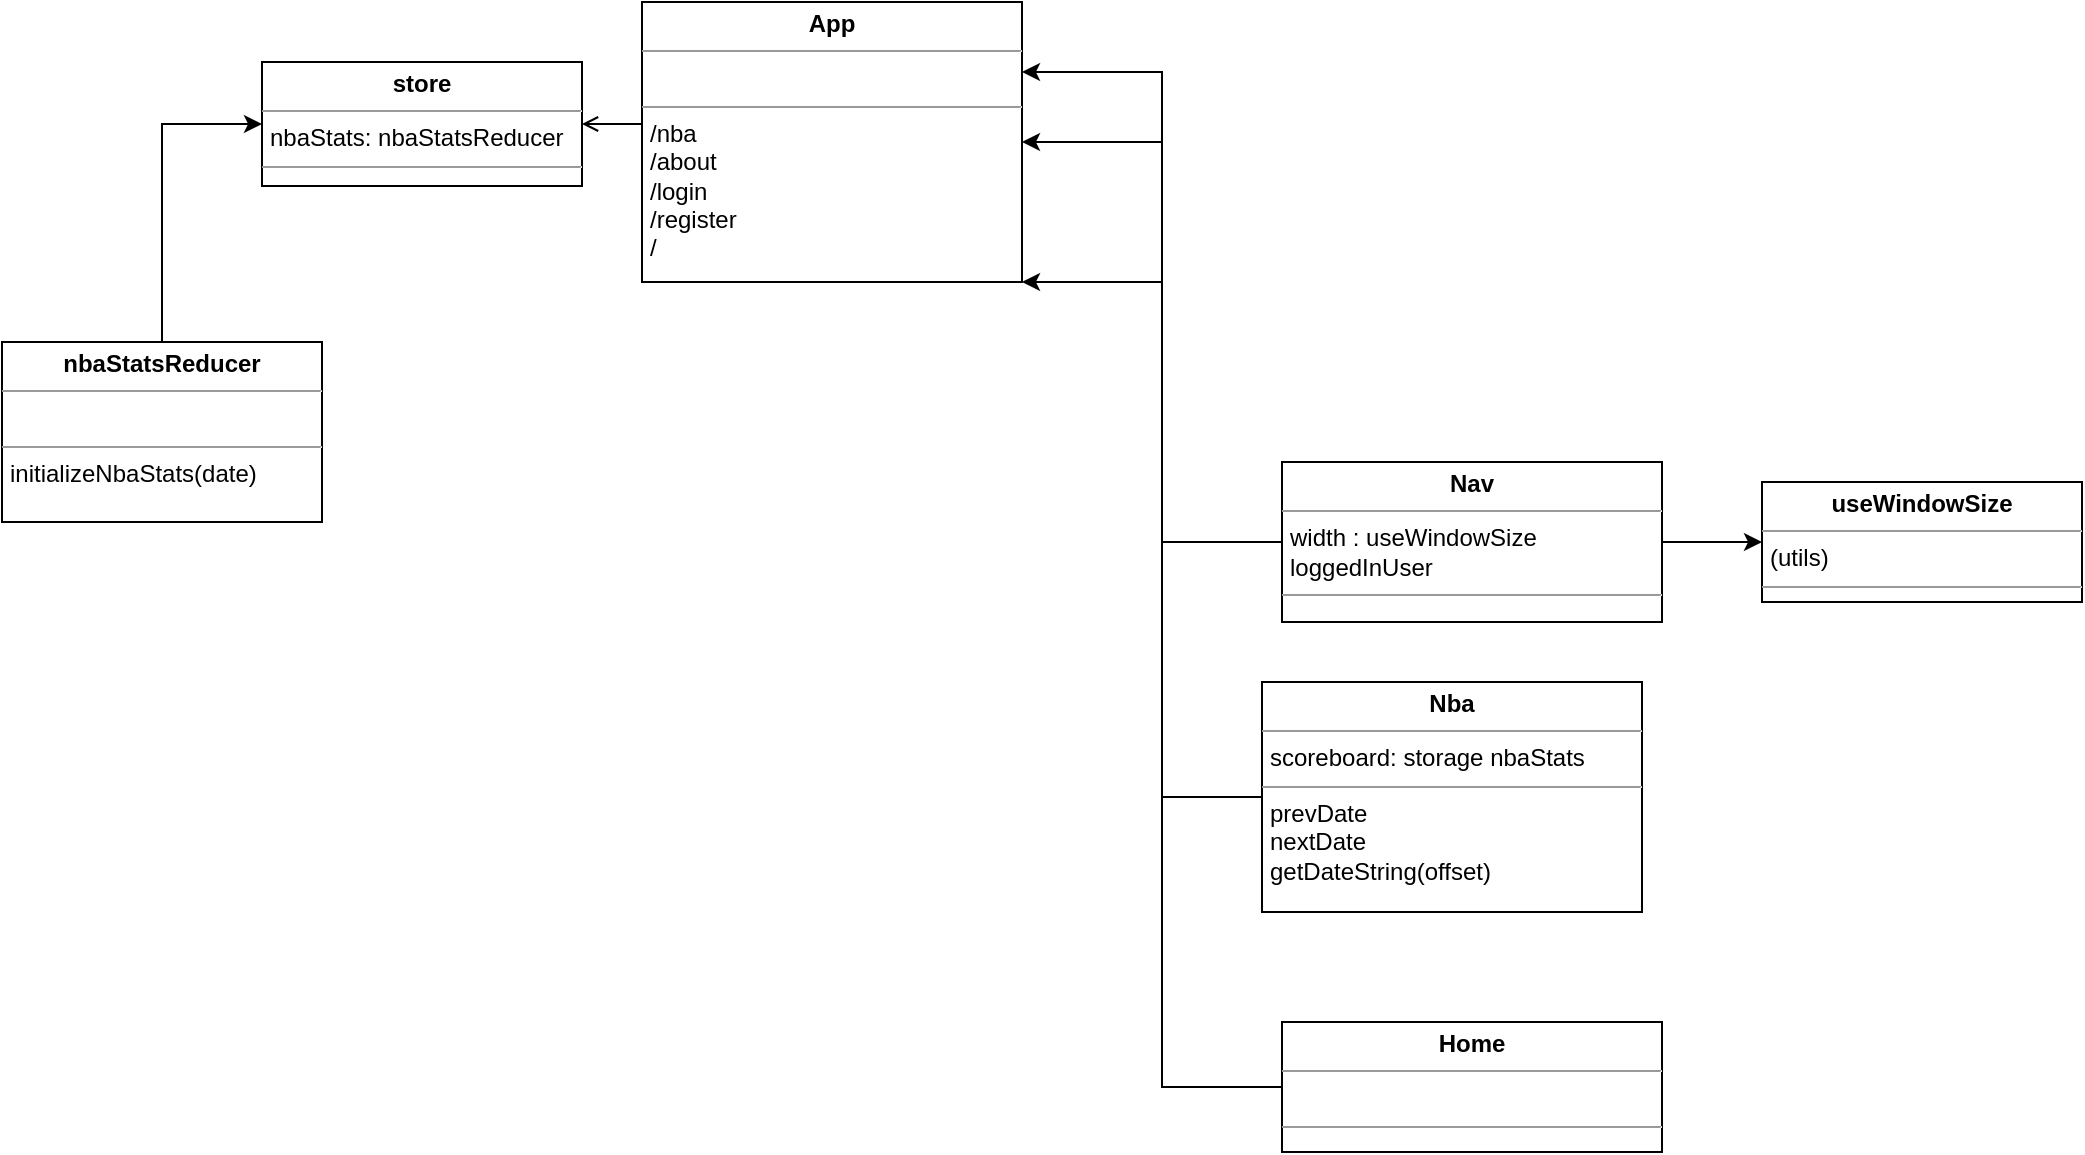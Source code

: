 <mxfile version="14.6.5" type="device"><diagram id="C5RBs43oDa-KdzZeNtuy" name="Page-1"><mxGraphModel dx="1422" dy="762" grid="1" gridSize="10" guides="1" tooltips="1" connect="1" arrows="1" fold="1" page="1" pageScale="1" pageWidth="827" pageHeight="1169" math="0" shadow="0"><root><mxCell id="WIyWlLk6GJQsqaUBKTNV-0"/><mxCell id="WIyWlLk6GJQsqaUBKTNV-1" parent="WIyWlLk6GJQsqaUBKTNV-0"/><mxCell id="zkfFHV4jXpPFQw0GAbJ--26" value="" style="endArrow=open;shadow=0;strokeWidth=1;rounded=0;endFill=1;edgeStyle=elbowEdgeStyle;elbow=vertical;exitX=0;exitY=0.25;exitDx=0;exitDy=0;entryX=1;entryY=0.5;entryDx=0;entryDy=0;" parent="WIyWlLk6GJQsqaUBKTNV-1" source="ImgR6LBVS1HmZwphv1vM-30" target="ImgR6LBVS1HmZwphv1vM-31" edge="1"><mxGeometry x="0.5" y="41" relative="1" as="geometry"><mxPoint x="400" y="145" as="sourcePoint"/><mxPoint x="200" y="145" as="targetPoint"/><mxPoint x="-40" y="32" as="offset"/><Array as="points"><mxPoint x="440" y="171"/></Array></mxGeometry></mxCell><mxCell id="ImgR6LBVS1HmZwphv1vM-29" style="edgeStyle=orthogonalEdgeStyle;rounded=0;orthogonalLoop=1;jettySize=auto;html=1;entryX=1;entryY=0.5;entryDx=0;entryDy=0;exitX=0;exitY=0.5;exitDx=0;exitDy=0;" edge="1" parent="WIyWlLk6GJQsqaUBKTNV-1" source="ImgR6LBVS1HmZwphv1vM-37" target="ImgR6LBVS1HmZwphv1vM-30"><mxGeometry relative="1" as="geometry"><mxPoint x="530" y="190" as="targetPoint"/><mxPoint x="740" y="430" as="sourcePoint"/><Array as="points"><mxPoint x="620" y="508"/><mxPoint x="620" y="180"/></Array></mxGeometry></mxCell><mxCell id="ImgR6LBVS1HmZwphv1vM-27" style="edgeStyle=orthogonalEdgeStyle;rounded=0;orthogonalLoop=1;jettySize=auto;html=1;entryX=0;entryY=0.5;entryDx=0;entryDy=0;exitX=1;exitY=0.5;exitDx=0;exitDy=0;" edge="1" parent="WIyWlLk6GJQsqaUBKTNV-1" source="ImgR6LBVS1HmZwphv1vM-33" target="ImgR6LBVS1HmZwphv1vM-40"><mxGeometry relative="1" as="geometry"><mxPoint x="1060" y="369" as="sourcePoint"/><mxPoint x="910" y="406.5" as="targetPoint"/></mxGeometry></mxCell><mxCell id="ImgR6LBVS1HmZwphv1vM-30" value="&lt;p style=&quot;margin: 0px ; margin-top: 4px ; text-align: center&quot;&gt;&lt;b&gt;App&lt;/b&gt;&lt;/p&gt;&lt;hr size=&quot;1&quot;&gt;&lt;p style=&quot;margin: 0px ; margin-left: 4px&quot;&gt;&lt;br&gt;&lt;/p&gt;&lt;hr size=&quot;1&quot;&gt;&lt;p style=&quot;margin: 0px ; margin-left: 4px&quot;&gt;/nba&lt;/p&gt;&lt;p style=&quot;margin: 0px ; margin-left: 4px&quot;&gt;/about&lt;/p&gt;&lt;p style=&quot;margin: 0px ; margin-left: 4px&quot;&gt;/login&lt;/p&gt;&lt;p style=&quot;margin: 0px ; margin-left: 4px&quot;&gt;/register&lt;/p&gt;&lt;p style=&quot;margin: 0px ; margin-left: 4px&quot;&gt;/&lt;/p&gt;" style="verticalAlign=top;align=left;overflow=fill;fontSize=12;fontFamily=Helvetica;html=1;" vertex="1" parent="WIyWlLk6GJQsqaUBKTNV-1"><mxGeometry x="360" y="110" width="190" height="140" as="geometry"/></mxCell><mxCell id="ImgR6LBVS1HmZwphv1vM-31" value="&lt;p style=&quot;margin: 0px ; margin-top: 4px ; text-align: center&quot;&gt;&lt;b&gt;store&lt;/b&gt;&lt;/p&gt;&lt;hr size=&quot;1&quot;&gt;&lt;p style=&quot;margin: 0px ; margin-left: 4px&quot;&gt;nbaStats: nbaStatsReducer&lt;/p&gt;&lt;hr size=&quot;1&quot;&gt;&lt;p style=&quot;margin: 0px ; margin-left: 4px&quot;&gt;&lt;br&gt;&lt;/p&gt;" style="verticalAlign=top;align=left;overflow=fill;fontSize=12;fontFamily=Helvetica;html=1;" vertex="1" parent="WIyWlLk6GJQsqaUBKTNV-1"><mxGeometry x="170" y="140" width="160" height="62" as="geometry"/></mxCell><mxCell id="ImgR6LBVS1HmZwphv1vM-38" style="edgeStyle=orthogonalEdgeStyle;rounded=0;orthogonalLoop=1;jettySize=auto;html=1;entryX=1;entryY=0.25;entryDx=0;entryDy=0;" edge="1" parent="WIyWlLk6GJQsqaUBKTNV-1" source="ImgR6LBVS1HmZwphv1vM-33" target="ImgR6LBVS1HmZwphv1vM-30"><mxGeometry relative="1" as="geometry"><Array as="points"><mxPoint x="620" y="380"/><mxPoint x="620" y="145"/></Array></mxGeometry></mxCell><mxCell id="ImgR6LBVS1HmZwphv1vM-33" value="&lt;p style=&quot;margin: 0px ; margin-top: 4px ; text-align: center&quot;&gt;&lt;b&gt;Nav&lt;/b&gt;&lt;/p&gt;&lt;hr size=&quot;1&quot;&gt;&lt;p style=&quot;margin: 0px ; margin-left: 4px&quot;&gt;width : useWindowSize&lt;/p&gt;&lt;p style=&quot;margin: 0px ; margin-left: 4px&quot;&gt;loggedInUser&lt;/p&gt;&lt;hr size=&quot;1&quot;&gt;&lt;p style=&quot;margin: 0px ; margin-left: 4px&quot;&gt;&lt;br&gt;&lt;/p&gt;&lt;p style=&quot;margin: 0px ; margin-left: 4px&quot;&gt;&lt;br&gt;&lt;/p&gt;" style="verticalAlign=top;align=left;overflow=fill;fontSize=12;fontFamily=Helvetica;html=1;" vertex="1" parent="WIyWlLk6GJQsqaUBKTNV-1"><mxGeometry x="680" y="340" width="190" height="80" as="geometry"/></mxCell><mxCell id="ImgR6LBVS1HmZwphv1vM-35" style="edgeStyle=orthogonalEdgeStyle;rounded=0;orthogonalLoop=1;jettySize=auto;html=1;entryX=1;entryY=1;entryDx=0;entryDy=0;" edge="1" parent="WIyWlLk6GJQsqaUBKTNV-1" source="ImgR6LBVS1HmZwphv1vM-34" target="ImgR6LBVS1HmZwphv1vM-30"><mxGeometry relative="1" as="geometry"><mxPoint x="640" y="537.5" as="targetPoint"/><Array as="points"><mxPoint x="620" y="653"/><mxPoint x="620" y="250"/></Array></mxGeometry></mxCell><mxCell id="ImgR6LBVS1HmZwphv1vM-34" value="&lt;p style=&quot;margin: 0px ; margin-top: 4px ; text-align: center&quot;&gt;&lt;b&gt;Home&lt;/b&gt;&lt;/p&gt;&lt;hr size=&quot;1&quot;&gt;&lt;p style=&quot;margin: 0px ; margin-left: 4px&quot;&gt;&lt;br&gt;&lt;/p&gt;&lt;hr size=&quot;1&quot;&gt;&lt;p style=&quot;margin: 0px ; margin-left: 4px&quot;&gt;&lt;br&gt;&lt;/p&gt;" style="verticalAlign=top;align=left;overflow=fill;fontSize=12;fontFamily=Helvetica;html=1;" vertex="1" parent="WIyWlLk6GJQsqaUBKTNV-1"><mxGeometry x="680" y="620" width="190" height="65" as="geometry"/></mxCell><object label="&lt;p style=&quot;margin: 0px ; margin-top: 4px ; text-align: center&quot;&gt;&lt;b&gt;Nba&lt;/b&gt;&lt;/p&gt;&lt;hr size=&quot;1&quot;&gt;&lt;p style=&quot;margin: 0px ; margin-left: 4px&quot;&gt;scoreboard: storage nbaStats&lt;/p&gt;&lt;hr size=&quot;1&quot;&gt;&lt;p style=&quot;margin: 0px ; margin-left: 4px&quot;&gt;prevDate&lt;/p&gt;&lt;p style=&quot;margin: 0px ; margin-left: 4px&quot;&gt;nextDate&lt;/p&gt;&lt;p style=&quot;margin: 0px ; margin-left: 4px&quot;&gt;getDateString(offset)&lt;/p&gt;" getDateString="Päivämäärät nappeja varten" prev-nextDate="Vaihtaa nykyistä päivämäärää" id="ImgR6LBVS1HmZwphv1vM-37"><mxCell style="verticalAlign=top;align=left;overflow=fill;fontSize=12;fontFamily=Helvetica;html=1;fillColor=none;" vertex="1" parent="WIyWlLk6GJQsqaUBKTNV-1"><mxGeometry x="670" y="450" width="190" height="115" as="geometry"/></mxCell></object><mxCell id="ImgR6LBVS1HmZwphv1vM-40" value="&lt;p style=&quot;margin: 0px ; margin-top: 4px ; text-align: center&quot;&gt;&lt;b&gt;useWindowSize&lt;/b&gt;&lt;/p&gt;&lt;hr size=&quot;1&quot;&gt;&lt;p style=&quot;margin: 0px ; margin-left: 4px&quot;&gt;(utils)&lt;/p&gt;&lt;hr size=&quot;1&quot;&gt;&lt;p style=&quot;margin: 0px ; margin-left: 4px&quot;&gt;&lt;br&gt;&lt;/p&gt;" style="verticalAlign=top;align=left;overflow=fill;fontSize=12;fontFamily=Helvetica;html=1;" vertex="1" parent="WIyWlLk6GJQsqaUBKTNV-1"><mxGeometry x="920" y="350" width="160" height="60" as="geometry"/></mxCell><mxCell id="ImgR6LBVS1HmZwphv1vM-42" style="edgeStyle=orthogonalEdgeStyle;rounded=0;orthogonalLoop=1;jettySize=auto;html=1;entryX=0;entryY=0.5;entryDx=0;entryDy=0;" edge="1" parent="WIyWlLk6GJQsqaUBKTNV-1" source="ImgR6LBVS1HmZwphv1vM-41" target="ImgR6LBVS1HmZwphv1vM-31"><mxGeometry relative="1" as="geometry"/></mxCell><mxCell id="ImgR6LBVS1HmZwphv1vM-41" value="&lt;p style=&quot;margin: 0px ; margin-top: 4px ; text-align: center&quot;&gt;&lt;b&gt;nbaStatsReducer&lt;/b&gt;&lt;/p&gt;&lt;hr size=&quot;1&quot;&gt;&lt;p style=&quot;margin: 0px ; margin-left: 4px&quot;&gt;&lt;br&gt;&lt;/p&gt;&lt;hr size=&quot;1&quot;&gt;&lt;p style=&quot;margin: 0px ; margin-left: 4px&quot;&gt;initializeNbaStats(date)&lt;/p&gt;" style="verticalAlign=top;align=left;overflow=fill;fontSize=12;fontFamily=Helvetica;html=1;" vertex="1" parent="WIyWlLk6GJQsqaUBKTNV-1"><mxGeometry x="40" y="280" width="160" height="90" as="geometry"/></mxCell></root></mxGraphModel></diagram></mxfile>